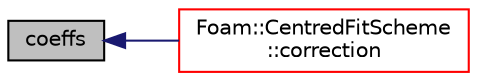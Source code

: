 digraph "coeffs"
{
  bgcolor="transparent";
  edge [fontname="Helvetica",fontsize="10",labelfontname="Helvetica",labelfontsize="10"];
  node [fontname="Helvetica",fontsize="10",shape=record];
  rankdir="LR";
  Node1 [label="coeffs",height=0.2,width=0.4,color="black", fillcolor="grey75", style="filled", fontcolor="black"];
  Node1 -> Node2 [dir="back",color="midnightblue",fontsize="10",style="solid",fontname="Helvetica"];
  Node2 [label="Foam::CentredFitScheme\l::correction",height=0.2,width=0.4,color="red",URL="$a00259.html#a575a424a2a3d61de0e8d6ad368b61be1",tooltip="Return the explicit correction to the face-interpolate. "];
}
